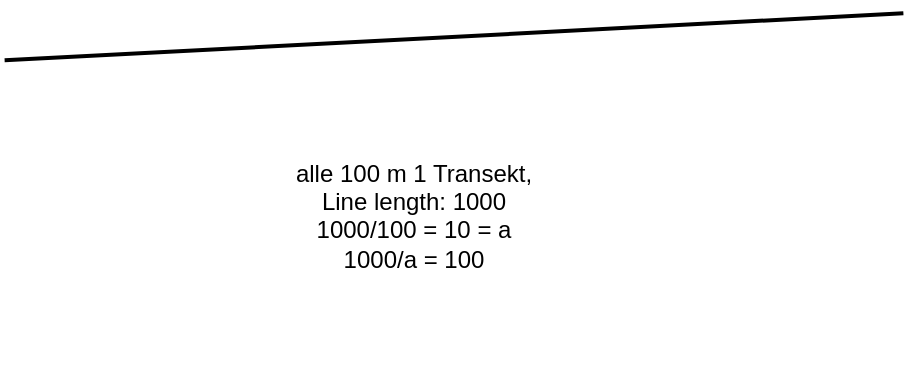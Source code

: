 <mxfile version="14.2.4" type="embed">
    <diagram id="V2G3AOq-VX4QmFLbKcat" name="Page-1">
        <mxGraphModel dx="806" dy="459" grid="1" gridSize="10" guides="1" tooltips="1" connect="1" arrows="1" fold="1" page="1" pageScale="1" pageWidth="827" pageHeight="1169" math="0" shadow="0">
            <root>
                <mxCell id="0"/>
                <mxCell id="1" parent="0"/>
                <mxCell id="2" value="" style="line;strokeWidth=2;direction=south;html=1;rotation=87;" vertex="1" parent="1">
                    <mxGeometry x="320" y="-52.59" width="10" height="450" as="geometry"/>
                </mxCell>
                <mxCell id="3" value="alle 100 m 1 Transekt,&lt;br&gt;Line length: 1000&lt;br&gt;1000/100 = 10 = a&lt;br&gt;1000/a = 100&lt;br&gt;&lt;br&gt;" style="text;html=1;strokeColor=none;fillColor=none;align=center;verticalAlign=middle;whiteSpace=wrap;rounded=0;" vertex="1" parent="1">
                    <mxGeometry x="180" y="200" width="250" height="138" as="geometry"/>
                </mxCell>
            </root>
        </mxGraphModel>
    </diagram>
</mxfile>
